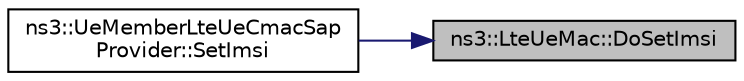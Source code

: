 digraph "ns3::LteUeMac::DoSetImsi"
{
 // LATEX_PDF_SIZE
  edge [fontname="Helvetica",fontsize="10",labelfontname="Helvetica",labelfontsize="10"];
  node [fontname="Helvetica",fontsize="10",shape=record];
  rankdir="RL";
  Node1 [label="ns3::LteUeMac::DoSetImsi",height=0.2,width=0.4,color="black", fillcolor="grey75", style="filled", fontcolor="black",tooltip="Set IMSI."];
  Node1 -> Node2 [dir="back",color="midnightblue",fontsize="10",style="solid",fontname="Helvetica"];
  Node2 [label="ns3::UeMemberLteUeCmacSap\lProvider::SetImsi",height=0.2,width=0.4,color="black", fillcolor="white", style="filled",URL="$classns3_1_1_ue_member_lte_ue_cmac_sap_provider.html#a30e997ff37b1ebf9661ed6deae814636",tooltip="A method call by UE RRC to communicate the IMSI to the UE MAC."];
}

